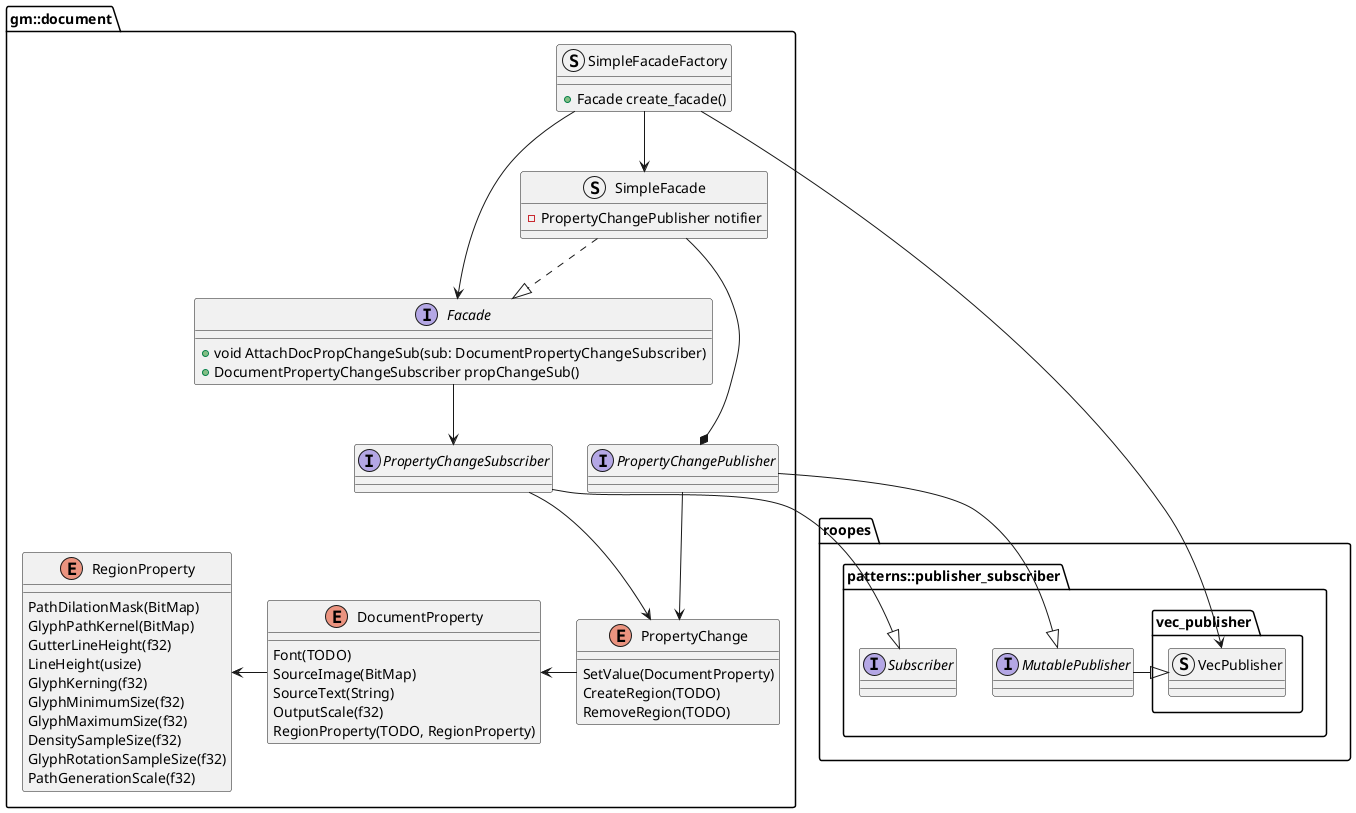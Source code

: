 @startuml intra
skinparam componentStyle uml1

package "gm::document" as doc {
    interface "Facade" as docf{
        + void AttachDocPropChangeSub(sub: DocumentPropertyChangeSubscriber)
        + DocumentPropertyChangeSubscriber propChangeSub()
    }

    enum "PropertyChange" as docpc {
        SetValue(DocumentProperty)
        CreateRegion(TODO)
        RemoveRegion(TODO)
    }

    enum "DocumentProperty" as docp {
        Font(TODO)
        SourceImage(BitMap)
        SourceText(String)
        OutputScale(f32)
        RegionProperty(TODO, RegionProperty)
    }

    enum "RegionProperty" as docrp {
        PathDilationMask(BitMap)
        GlyphPathKernel(BitMap)
        GutterLineHeight(f32)
        LineHeight(usize)
        GlyphKerning(f32)
        GlyphMinimumSize(f32)
        GlyphMaximumSize(f32)
        DensitySampleSize(f32)
        GlyphRotationSampleSize(f32)
        PathGenerationScale(f32)
    }

    interface "PropertyChangePublisher" as docpcp
    interface "PropertyChangeSubscriber" as docpcs

    struct "SimpleFacadeFactory" as docsff {
        + Facade create_facade()
    }
    struct "SimpleFacade" as docsf {
        - PropertyChangePublisher notifier
    }
}

package "roopes"  as roopes {
    package "patterns::publisher_subscriber" as rps {
        interface "MutablePublisher" as rmpsp
        interface "Subscriber" as rpss

        package "vec_publisher" as rpsvp {
            struct "VecPublisher" as rpsvpvp
        }
    }
}


docpc -l-> docp

docp -l-> docrp

docf --> docpcs

docsf ..|> docf
docsf --* docpcp

docsff --> docsf
docsff --> rpsvpvp
docsff --> docf

rmpsp -|> rpsvpvp

docpcs --|> rpss
docpcs --> docpc

docpcp --|> rmpsp
docpcp --> docpc



@enduml